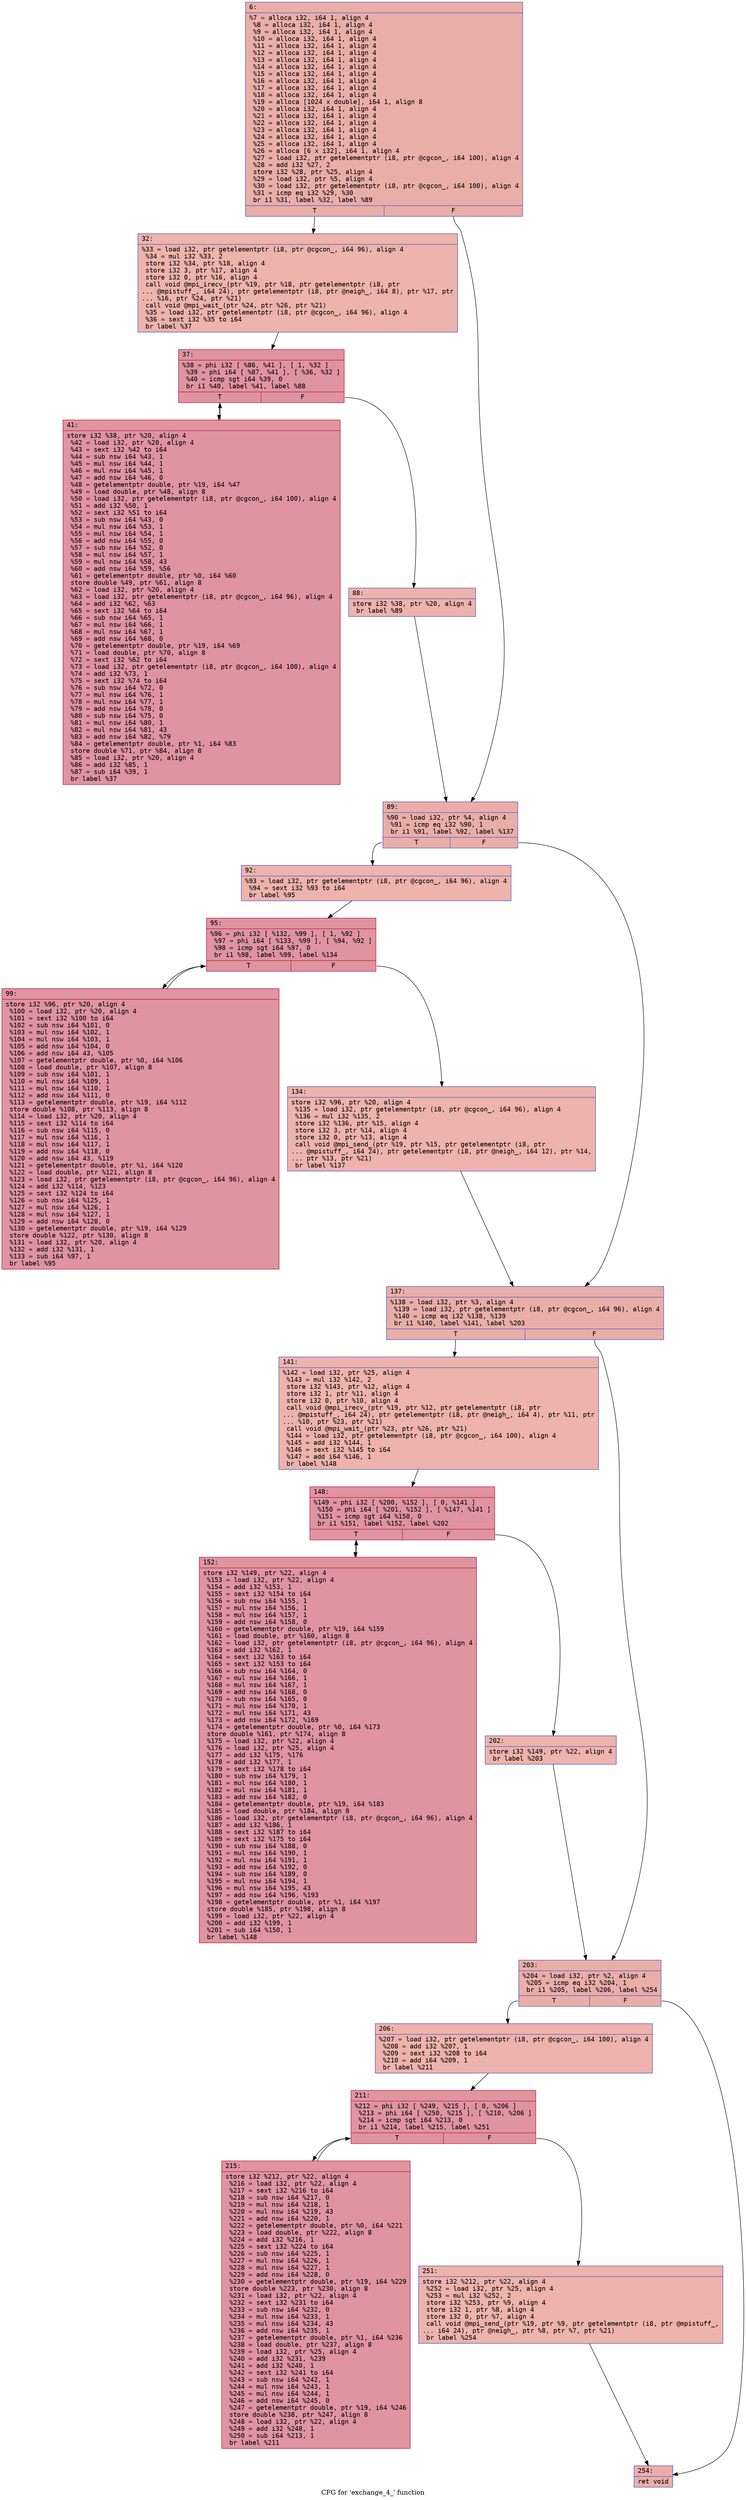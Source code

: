 digraph "CFG for 'exchange_4_' function" {
	label="CFG for 'exchange_4_' function";

	Node0x555d050ff5a0 [shape=record,color="#3d50c3ff", style=filled, fillcolor="#d0473d70" fontname="Courier",label="{6:\l|  %7 = alloca i32, i64 1, align 4\l  %8 = alloca i32, i64 1, align 4\l  %9 = alloca i32, i64 1, align 4\l  %10 = alloca i32, i64 1, align 4\l  %11 = alloca i32, i64 1, align 4\l  %12 = alloca i32, i64 1, align 4\l  %13 = alloca i32, i64 1, align 4\l  %14 = alloca i32, i64 1, align 4\l  %15 = alloca i32, i64 1, align 4\l  %16 = alloca i32, i64 1, align 4\l  %17 = alloca i32, i64 1, align 4\l  %18 = alloca i32, i64 1, align 4\l  %19 = alloca [1024 x double], i64 1, align 8\l  %20 = alloca i32, i64 1, align 4\l  %21 = alloca i32, i64 1, align 4\l  %22 = alloca i32, i64 1, align 4\l  %23 = alloca i32, i64 1, align 4\l  %24 = alloca i32, i64 1, align 4\l  %25 = alloca i32, i64 1, align 4\l  %26 = alloca [6 x i32], i64 1, align 4\l  %27 = load i32, ptr getelementptr (i8, ptr @cgcon_, i64 100), align 4\l  %28 = add i32 %27, 2\l  store i32 %28, ptr %25, align 4\l  %29 = load i32, ptr %5, align 4\l  %30 = load i32, ptr getelementptr (i8, ptr @cgcon_, i64 100), align 4\l  %31 = icmp eq i32 %29, %30\l  br i1 %31, label %32, label %89\l|{<s0>T|<s1>F}}"];
	Node0x555d050ff5a0:s0 -> Node0x555d050f1760[tooltip="6 -> 32\nProbability 50.00%" ];
	Node0x555d050ff5a0:s1 -> Node0x555d050f17b0[tooltip="6 -> 89\nProbability 50.00%" ];
	Node0x555d050f1760 [shape=record,color="#3d50c3ff", style=filled, fillcolor="#d6524470" fontname="Courier",label="{32:\l|  %33 = load i32, ptr getelementptr (i8, ptr @cgcon_, i64 96), align 4\l  %34 = mul i32 %33, 2\l  store i32 %34, ptr %18, align 4\l  store i32 3, ptr %17, align 4\l  store i32 0, ptr %16, align 4\l  call void @mpi_irecv_(ptr %19, ptr %18, ptr getelementptr (i8, ptr\l... @mpistuff_, i64 24), ptr getelementptr (i8, ptr @neigh_, i64 8), ptr %17, ptr\l... %16, ptr %24, ptr %21)\l  call void @mpi_wait_(ptr %24, ptr %26, ptr %21)\l  %35 = load i32, ptr getelementptr (i8, ptr @cgcon_, i64 96), align 4\l  %36 = sext i32 %35 to i64\l  br label %37\l}"];
	Node0x555d050f1760 -> Node0x555d050f5760[tooltip="32 -> 37\nProbability 100.00%" ];
	Node0x555d050f5760 [shape=record,color="#b70d28ff", style=filled, fillcolor="#b70d2870" fontname="Courier",label="{37:\l|  %38 = phi i32 [ %86, %41 ], [ 1, %32 ]\l  %39 = phi i64 [ %87, %41 ], [ %36, %32 ]\l  %40 = icmp sgt i64 %39, 0\l  br i1 %40, label %41, label %88\l|{<s0>T|<s1>F}}"];
	Node0x555d050f5760:s0 -> Node0x555d050f5820[tooltip="37 -> 41\nProbability 96.88%" ];
	Node0x555d050f5760:s1 -> Node0x555d050f5b60[tooltip="37 -> 88\nProbability 3.12%" ];
	Node0x555d050f5820 [shape=record,color="#b70d28ff", style=filled, fillcolor="#b70d2870" fontname="Courier",label="{41:\l|  store i32 %38, ptr %20, align 4\l  %42 = load i32, ptr %20, align 4\l  %43 = sext i32 %42 to i64\l  %44 = sub nsw i64 %43, 1\l  %45 = mul nsw i64 %44, 1\l  %46 = mul nsw i64 %45, 1\l  %47 = add nsw i64 %46, 0\l  %48 = getelementptr double, ptr %19, i64 %47\l  %49 = load double, ptr %48, align 8\l  %50 = load i32, ptr getelementptr (i8, ptr @cgcon_, i64 100), align 4\l  %51 = add i32 %50, 1\l  %52 = sext i32 %51 to i64\l  %53 = sub nsw i64 %43, 0\l  %54 = mul nsw i64 %53, 1\l  %55 = mul nsw i64 %54, 1\l  %56 = add nsw i64 %55, 0\l  %57 = sub nsw i64 %52, 0\l  %58 = mul nsw i64 %57, 1\l  %59 = mul nsw i64 %58, 43\l  %60 = add nsw i64 %59, %56\l  %61 = getelementptr double, ptr %0, i64 %60\l  store double %49, ptr %61, align 8\l  %62 = load i32, ptr %20, align 4\l  %63 = load i32, ptr getelementptr (i8, ptr @cgcon_, i64 96), align 4\l  %64 = add i32 %62, %63\l  %65 = sext i32 %64 to i64\l  %66 = sub nsw i64 %65, 1\l  %67 = mul nsw i64 %66, 1\l  %68 = mul nsw i64 %67, 1\l  %69 = add nsw i64 %68, 0\l  %70 = getelementptr double, ptr %19, i64 %69\l  %71 = load double, ptr %70, align 8\l  %72 = sext i32 %62 to i64\l  %73 = load i32, ptr getelementptr (i8, ptr @cgcon_, i64 100), align 4\l  %74 = add i32 %73, 1\l  %75 = sext i32 %74 to i64\l  %76 = sub nsw i64 %72, 0\l  %77 = mul nsw i64 %76, 1\l  %78 = mul nsw i64 %77, 1\l  %79 = add nsw i64 %78, 0\l  %80 = sub nsw i64 %75, 0\l  %81 = mul nsw i64 %80, 1\l  %82 = mul nsw i64 %81, 43\l  %83 = add nsw i64 %82, %79\l  %84 = getelementptr double, ptr %1, i64 %83\l  store double %71, ptr %84, align 8\l  %85 = load i32, ptr %20, align 4\l  %86 = add i32 %85, 1\l  %87 = sub i64 %39, 1\l  br label %37\l}"];
	Node0x555d050f5820 -> Node0x555d050f5760[tooltip="41 -> 37\nProbability 100.00%" ];
	Node0x555d050f5b60 [shape=record,color="#3d50c3ff", style=filled, fillcolor="#d6524470" fontname="Courier",label="{88:\l|  store i32 %38, ptr %20, align 4\l  br label %89\l}"];
	Node0x555d050f5b60 -> Node0x555d050f17b0[tooltip="88 -> 89\nProbability 100.00%" ];
	Node0x555d050f17b0 [shape=record,color="#3d50c3ff", style=filled, fillcolor="#d0473d70" fontname="Courier",label="{89:\l|  %90 = load i32, ptr %4, align 4\l  %91 = icmp eq i32 %90, 1\l  br i1 %91, label %92, label %137\l|{<s0>T|<s1>F}}"];
	Node0x555d050f17b0:s0 -> Node0x555d050f66a0[tooltip="89 -> 92\nProbability 50.00%" ];
	Node0x555d050f17b0:s1 -> Node0x555d051069c0[tooltip="89 -> 137\nProbability 50.00%" ];
	Node0x555d050f66a0 [shape=record,color="#3d50c3ff", style=filled, fillcolor="#d6524470" fontname="Courier",label="{92:\l|  %93 = load i32, ptr getelementptr (i8, ptr @cgcon_, i64 96), align 4\l  %94 = sext i32 %93 to i64\l  br label %95\l}"];
	Node0x555d050f66a0 -> Node0x555d05106bb0[tooltip="92 -> 95\nProbability 100.00%" ];
	Node0x555d05106bb0 [shape=record,color="#b70d28ff", style=filled, fillcolor="#b70d2870" fontname="Courier",label="{95:\l|  %96 = phi i32 [ %132, %99 ], [ 1, %92 ]\l  %97 = phi i64 [ %133, %99 ], [ %94, %92 ]\l  %98 = icmp sgt i64 %97, 0\l  br i1 %98, label %99, label %134\l|{<s0>T|<s1>F}}"];
	Node0x555d05106bb0:s0 -> Node0x555d05104e10[tooltip="95 -> 99\nProbability 96.88%" ];
	Node0x555d05106bb0:s1 -> Node0x555d05105070[tooltip="95 -> 134\nProbability 3.12%" ];
	Node0x555d05104e10 [shape=record,color="#b70d28ff", style=filled, fillcolor="#b70d2870" fontname="Courier",label="{99:\l|  store i32 %96, ptr %20, align 4\l  %100 = load i32, ptr %20, align 4\l  %101 = sext i32 %100 to i64\l  %102 = sub nsw i64 %101, 0\l  %103 = mul nsw i64 %102, 1\l  %104 = mul nsw i64 %103, 1\l  %105 = add nsw i64 %104, 0\l  %106 = add nsw i64 43, %105\l  %107 = getelementptr double, ptr %0, i64 %106\l  %108 = load double, ptr %107, align 8\l  %109 = sub nsw i64 %101, 1\l  %110 = mul nsw i64 %109, 1\l  %111 = mul nsw i64 %110, 1\l  %112 = add nsw i64 %111, 0\l  %113 = getelementptr double, ptr %19, i64 %112\l  store double %108, ptr %113, align 8\l  %114 = load i32, ptr %20, align 4\l  %115 = sext i32 %114 to i64\l  %116 = sub nsw i64 %115, 0\l  %117 = mul nsw i64 %116, 1\l  %118 = mul nsw i64 %117, 1\l  %119 = add nsw i64 %118, 0\l  %120 = add nsw i64 43, %119\l  %121 = getelementptr double, ptr %1, i64 %120\l  %122 = load double, ptr %121, align 8\l  %123 = load i32, ptr getelementptr (i8, ptr @cgcon_, i64 96), align 4\l  %124 = add i32 %114, %123\l  %125 = sext i32 %124 to i64\l  %126 = sub nsw i64 %125, 1\l  %127 = mul nsw i64 %126, 1\l  %128 = mul nsw i64 %127, 1\l  %129 = add nsw i64 %128, 0\l  %130 = getelementptr double, ptr %19, i64 %129\l  store double %122, ptr %130, align 8\l  %131 = load i32, ptr %20, align 4\l  %132 = add i32 %131, 1\l  %133 = sub i64 %97, 1\l  br label %95\l}"];
	Node0x555d05104e10 -> Node0x555d05106bb0[tooltip="99 -> 95\nProbability 100.00%" ];
	Node0x555d05105070 [shape=record,color="#3d50c3ff", style=filled, fillcolor="#d6524470" fontname="Courier",label="{134:\l|  store i32 %96, ptr %20, align 4\l  %135 = load i32, ptr getelementptr (i8, ptr @cgcon_, i64 96), align 4\l  %136 = mul i32 %135, 2\l  store i32 %136, ptr %15, align 4\l  store i32 3, ptr %14, align 4\l  store i32 0, ptr %13, align 4\l  call void @mpi_send_(ptr %19, ptr %15, ptr getelementptr (i8, ptr\l... @mpistuff_, i64 24), ptr getelementptr (i8, ptr @neigh_, i64 12), ptr %14,\l... ptr %13, ptr %21)\l  br label %137\l}"];
	Node0x555d05105070 -> Node0x555d051069c0[tooltip="134 -> 137\nProbability 100.00%" ];
	Node0x555d051069c0 [shape=record,color="#3d50c3ff", style=filled, fillcolor="#d0473d70" fontname="Courier",label="{137:\l|  %138 = load i32, ptr %3, align 4\l  %139 = load i32, ptr getelementptr (i8, ptr @cgcon_, i64 96), align 4\l  %140 = icmp eq i32 %138, %139\l  br i1 %140, label %141, label %203\l|{<s0>T|<s1>F}}"];
	Node0x555d051069c0:s0 -> Node0x555d05109550[tooltip="137 -> 141\nProbability 50.00%" ];
	Node0x555d051069c0:s1 -> Node0x555d051095a0[tooltip="137 -> 203\nProbability 50.00%" ];
	Node0x555d05109550 [shape=record,color="#3d50c3ff", style=filled, fillcolor="#d6524470" fontname="Courier",label="{141:\l|  %142 = load i32, ptr %25, align 4\l  %143 = mul i32 %142, 2\l  store i32 %143, ptr %12, align 4\l  store i32 1, ptr %11, align 4\l  store i32 0, ptr %10, align 4\l  call void @mpi_irecv_(ptr %19, ptr %12, ptr getelementptr (i8, ptr\l... @mpistuff_, i64 24), ptr getelementptr (i8, ptr @neigh_, i64 4), ptr %11, ptr\l... %10, ptr %23, ptr %21)\l  call void @mpi_wait_(ptr %23, ptr %26, ptr %21)\l  %144 = load i32, ptr getelementptr (i8, ptr @cgcon_, i64 100), align 4\l  %145 = add i32 %144, 1\l  %146 = sext i32 %145 to i64\l  %147 = add i64 %146, 1\l  br label %148\l}"];
	Node0x555d05109550 -> Node0x555d05109e60[tooltip="141 -> 148\nProbability 100.00%" ];
	Node0x555d05109e60 [shape=record,color="#b70d28ff", style=filled, fillcolor="#b70d2870" fontname="Courier",label="{148:\l|  %149 = phi i32 [ %200, %152 ], [ 0, %141 ]\l  %150 = phi i64 [ %201, %152 ], [ %147, %141 ]\l  %151 = icmp sgt i64 %150, 0\l  br i1 %151, label %152, label %202\l|{<s0>T|<s1>F}}"];
	Node0x555d05109e60:s0 -> Node0x555d05109f20[tooltip="148 -> 152\nProbability 96.88%" ];
	Node0x555d05109e60:s1 -> Node0x555d0510a1b0[tooltip="148 -> 202\nProbability 3.12%" ];
	Node0x555d05109f20 [shape=record,color="#b70d28ff", style=filled, fillcolor="#b70d2870" fontname="Courier",label="{152:\l|  store i32 %149, ptr %22, align 4\l  %153 = load i32, ptr %22, align 4\l  %154 = add i32 %153, 1\l  %155 = sext i32 %154 to i64\l  %156 = sub nsw i64 %155, 1\l  %157 = mul nsw i64 %156, 1\l  %158 = mul nsw i64 %157, 1\l  %159 = add nsw i64 %158, 0\l  %160 = getelementptr double, ptr %19, i64 %159\l  %161 = load double, ptr %160, align 8\l  %162 = load i32, ptr getelementptr (i8, ptr @cgcon_, i64 96), align 4\l  %163 = add i32 %162, 1\l  %164 = sext i32 %163 to i64\l  %165 = sext i32 %153 to i64\l  %166 = sub nsw i64 %164, 0\l  %167 = mul nsw i64 %166, 1\l  %168 = mul nsw i64 %167, 1\l  %169 = add nsw i64 %168, 0\l  %170 = sub nsw i64 %165, 0\l  %171 = mul nsw i64 %170, 1\l  %172 = mul nsw i64 %171, 43\l  %173 = add nsw i64 %172, %169\l  %174 = getelementptr double, ptr %0, i64 %173\l  store double %161, ptr %174, align 8\l  %175 = load i32, ptr %22, align 4\l  %176 = load i32, ptr %25, align 4\l  %177 = add i32 %175, %176\l  %178 = add i32 %177, 1\l  %179 = sext i32 %178 to i64\l  %180 = sub nsw i64 %179, 1\l  %181 = mul nsw i64 %180, 1\l  %182 = mul nsw i64 %181, 1\l  %183 = add nsw i64 %182, 0\l  %184 = getelementptr double, ptr %19, i64 %183\l  %185 = load double, ptr %184, align 8\l  %186 = load i32, ptr getelementptr (i8, ptr @cgcon_, i64 96), align 4\l  %187 = add i32 %186, 1\l  %188 = sext i32 %187 to i64\l  %189 = sext i32 %175 to i64\l  %190 = sub nsw i64 %188, 0\l  %191 = mul nsw i64 %190, 1\l  %192 = mul nsw i64 %191, 1\l  %193 = add nsw i64 %192, 0\l  %194 = sub nsw i64 %189, 0\l  %195 = mul nsw i64 %194, 1\l  %196 = mul nsw i64 %195, 43\l  %197 = add nsw i64 %196, %193\l  %198 = getelementptr double, ptr %1, i64 %197\l  store double %185, ptr %198, align 8\l  %199 = load i32, ptr %22, align 4\l  %200 = add i32 %199, 1\l  %201 = sub i64 %150, 1\l  br label %148\l}"];
	Node0x555d05109f20 -> Node0x555d05109e60[tooltip="152 -> 148\nProbability 100.00%" ];
	Node0x555d0510a1b0 [shape=record,color="#3d50c3ff", style=filled, fillcolor="#d6524470" fontname="Courier",label="{202:\l|  store i32 %149, ptr %22, align 4\l  br label %203\l}"];
	Node0x555d0510a1b0 -> Node0x555d051095a0[tooltip="202 -> 203\nProbability 100.00%" ];
	Node0x555d051095a0 [shape=record,color="#3d50c3ff", style=filled, fillcolor="#d0473d70" fontname="Courier",label="{203:\l|  %204 = load i32, ptr %2, align 4\l  %205 = icmp eq i32 %204, 1\l  br i1 %205, label %206, label %254\l|{<s0>T|<s1>F}}"];
	Node0x555d051095a0:s0 -> Node0x555d05107540[tooltip="203 -> 206\nProbability 50.00%" ];
	Node0x555d051095a0:s1 -> Node0x555d05107590[tooltip="203 -> 254\nProbability 50.00%" ];
	Node0x555d05107540 [shape=record,color="#3d50c3ff", style=filled, fillcolor="#d6524470" fontname="Courier",label="{206:\l|  %207 = load i32, ptr getelementptr (i8, ptr @cgcon_, i64 100), align 4\l  %208 = add i32 %207, 1\l  %209 = sext i32 %208 to i64\l  %210 = add i64 %209, 1\l  br label %211\l}"];
	Node0x555d05107540 -> Node0x555d051078a0[tooltip="206 -> 211\nProbability 100.00%" ];
	Node0x555d051078a0 [shape=record,color="#b70d28ff", style=filled, fillcolor="#b70d2870" fontname="Courier",label="{211:\l|  %212 = phi i32 [ %249, %215 ], [ 0, %206 ]\l  %213 = phi i64 [ %250, %215 ], [ %210, %206 ]\l  %214 = icmp sgt i64 %213, 0\l  br i1 %214, label %215, label %251\l|{<s0>T|<s1>F}}"];
	Node0x555d051078a0:s0 -> Node0x555d05107960[tooltip="211 -> 215\nProbability 96.88%" ];
	Node0x555d051078a0:s1 -> Node0x555d05107bc0[tooltip="211 -> 251\nProbability 3.12%" ];
	Node0x555d05107960 [shape=record,color="#b70d28ff", style=filled, fillcolor="#b70d2870" fontname="Courier",label="{215:\l|  store i32 %212, ptr %22, align 4\l  %216 = load i32, ptr %22, align 4\l  %217 = sext i32 %216 to i64\l  %218 = sub nsw i64 %217, 0\l  %219 = mul nsw i64 %218, 1\l  %220 = mul nsw i64 %219, 43\l  %221 = add nsw i64 %220, 1\l  %222 = getelementptr double, ptr %0, i64 %221\l  %223 = load double, ptr %222, align 8\l  %224 = add i32 %216, 1\l  %225 = sext i32 %224 to i64\l  %226 = sub nsw i64 %225, 1\l  %227 = mul nsw i64 %226, 1\l  %228 = mul nsw i64 %227, 1\l  %229 = add nsw i64 %228, 0\l  %230 = getelementptr double, ptr %19, i64 %229\l  store double %223, ptr %230, align 8\l  %231 = load i32, ptr %22, align 4\l  %232 = sext i32 %231 to i64\l  %233 = sub nsw i64 %232, 0\l  %234 = mul nsw i64 %233, 1\l  %235 = mul nsw i64 %234, 43\l  %236 = add nsw i64 %235, 1\l  %237 = getelementptr double, ptr %1, i64 %236\l  %238 = load double, ptr %237, align 8\l  %239 = load i32, ptr %25, align 4\l  %240 = add i32 %231, %239\l  %241 = add i32 %240, 1\l  %242 = sext i32 %241 to i64\l  %243 = sub nsw i64 %242, 1\l  %244 = mul nsw i64 %243, 1\l  %245 = mul nsw i64 %244, 1\l  %246 = add nsw i64 %245, 0\l  %247 = getelementptr double, ptr %19, i64 %246\l  store double %238, ptr %247, align 8\l  %248 = load i32, ptr %22, align 4\l  %249 = add i32 %248, 1\l  %250 = sub i64 %213, 1\l  br label %211\l}"];
	Node0x555d05107960 -> Node0x555d051078a0[tooltip="215 -> 211\nProbability 100.00%" ];
	Node0x555d05107bc0 [shape=record,color="#3d50c3ff", style=filled, fillcolor="#d6524470" fontname="Courier",label="{251:\l|  store i32 %212, ptr %22, align 4\l  %252 = load i32, ptr %25, align 4\l  %253 = mul i32 %252, 2\l  store i32 %253, ptr %9, align 4\l  store i32 1, ptr %8, align 4\l  store i32 0, ptr %7, align 4\l  call void @mpi_send_(ptr %19, ptr %9, ptr getelementptr (i8, ptr @mpistuff_,\l... i64 24), ptr @neigh_, ptr %8, ptr %7, ptr %21)\l  br label %254\l}"];
	Node0x555d05107bc0 -> Node0x555d05107590[tooltip="251 -> 254\nProbability 100.00%" ];
	Node0x555d05107590 [shape=record,color="#3d50c3ff", style=filled, fillcolor="#d0473d70" fontname="Courier",label="{254:\l|  ret void\l}"];
}

